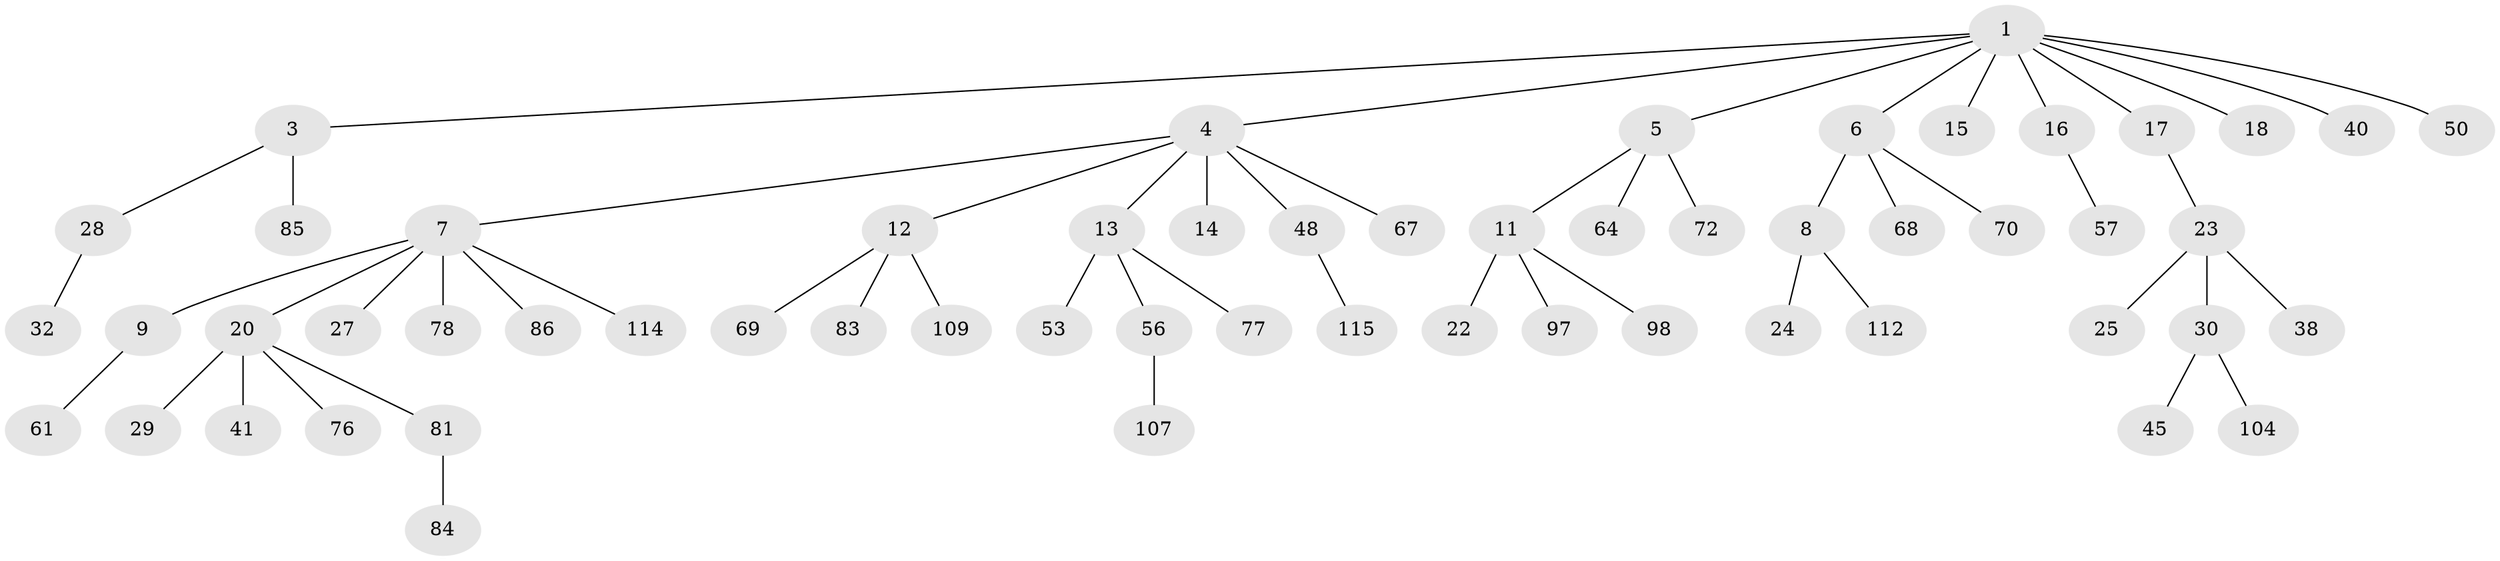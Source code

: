 // original degree distribution, {6: 0.02586206896551724, 3: 0.09482758620689655, 7: 0.008620689655172414, 4: 0.09482758620689655, 2: 0.25862068965517243, 5: 0.017241379310344827, 1: 0.5}
// Generated by graph-tools (version 1.1) at 2025/15/03/09/25 04:15:41]
// undirected, 58 vertices, 57 edges
graph export_dot {
graph [start="1"]
  node [color=gray90,style=filled];
  1 [super="+2"];
  3;
  4;
  5 [super="+42+10"];
  6 [super="+43"];
  7 [super="+74+21+19"];
  8;
  9 [super="+102"];
  11;
  12 [super="+54+31"];
  13 [super="+51+116"];
  14 [super="+73"];
  15 [super="+55+88"];
  16 [super="+35"];
  17;
  18 [super="+36"];
  20 [super="+33+34"];
  22;
  23;
  24 [super="+39"];
  25 [super="+63+26+110"];
  27 [super="+59"];
  28;
  29 [super="+96"];
  30 [super="+37"];
  32 [super="+93+47"];
  38 [super="+44"];
  40;
  41 [super="+95"];
  45 [super="+58+60+91"];
  48 [super="+66"];
  50;
  53;
  56;
  57;
  61;
  64;
  67;
  68;
  69 [super="+99"];
  70;
  72;
  76;
  77 [super="+108"];
  78 [super="+90"];
  81;
  83;
  84;
  85;
  86;
  97 [super="+111+113"];
  98;
  104;
  107;
  109;
  112;
  114;
  115;
  1 -- 3;
  1 -- 4;
  1 -- 5;
  1 -- 15;
  1 -- 17;
  1 -- 16;
  1 -- 18;
  1 -- 50;
  1 -- 6;
  1 -- 40;
  3 -- 28;
  3 -- 85;
  4 -- 7;
  4 -- 12;
  4 -- 13;
  4 -- 14;
  4 -- 48;
  4 -- 67;
  5 -- 11;
  5 -- 64;
  5 -- 72;
  6 -- 8;
  6 -- 70;
  6 -- 68;
  7 -- 9;
  7 -- 114;
  7 -- 78;
  7 -- 86;
  7 -- 27;
  7 -- 20;
  8 -- 24;
  8 -- 112;
  9 -- 61;
  11 -- 22;
  11 -- 97;
  11 -- 98;
  12 -- 83;
  12 -- 109;
  12 -- 69;
  13 -- 56;
  13 -- 53;
  13 -- 77;
  16 -- 57;
  17 -- 23;
  20 -- 29;
  20 -- 41;
  20 -- 81;
  20 -- 76;
  23 -- 25;
  23 -- 30;
  23 -- 38;
  28 -- 32;
  30 -- 104;
  30 -- 45;
  48 -- 115;
  56 -- 107;
  81 -- 84;
}
